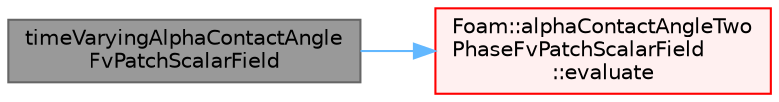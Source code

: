 digraph "timeVaryingAlphaContactAngleFvPatchScalarField"
{
 // LATEX_PDF_SIZE
  bgcolor="transparent";
  edge [fontname=Helvetica,fontsize=10,labelfontname=Helvetica,labelfontsize=10];
  node [fontname=Helvetica,fontsize=10,shape=box,height=0.2,width=0.4];
  rankdir="LR";
  Node1 [id="Node000001",label="timeVaryingAlphaContactAngle\lFvPatchScalarField",height=0.2,width=0.4,color="gray40", fillcolor="grey60", style="filled", fontcolor="black",tooltip=" "];
  Node1 -> Node2 [id="edge1_Node000001_Node000002",color="steelblue1",style="solid",tooltip=" "];
  Node2 [id="Node000002",label="Foam::alphaContactAngleTwo\lPhaseFvPatchScalarField\l::evaluate",height=0.2,width=0.4,color="red", fillcolor="#FFF0F0", style="filled",URL="$classFoam_1_1alphaContactAngleTwoPhaseFvPatchScalarField.html#a1a4ebfb8aa4dc581e54081a12bfbd0d3",tooltip=" "];
}
